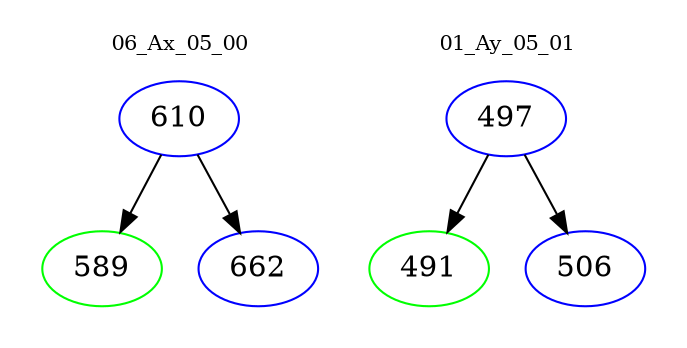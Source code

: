 digraph{
subgraph cluster_0 {
color = white
label = "06_Ax_05_00";
fontsize=10;
T0_610 [label="610", color="blue"]
T0_610 -> T0_589 [color="black"]
T0_589 [label="589", color="green"]
T0_610 -> T0_662 [color="black"]
T0_662 [label="662", color="blue"]
}
subgraph cluster_1 {
color = white
label = "01_Ay_05_01";
fontsize=10;
T1_497 [label="497", color="blue"]
T1_497 -> T1_491 [color="black"]
T1_491 [label="491", color="green"]
T1_497 -> T1_506 [color="black"]
T1_506 [label="506", color="blue"]
}
}
